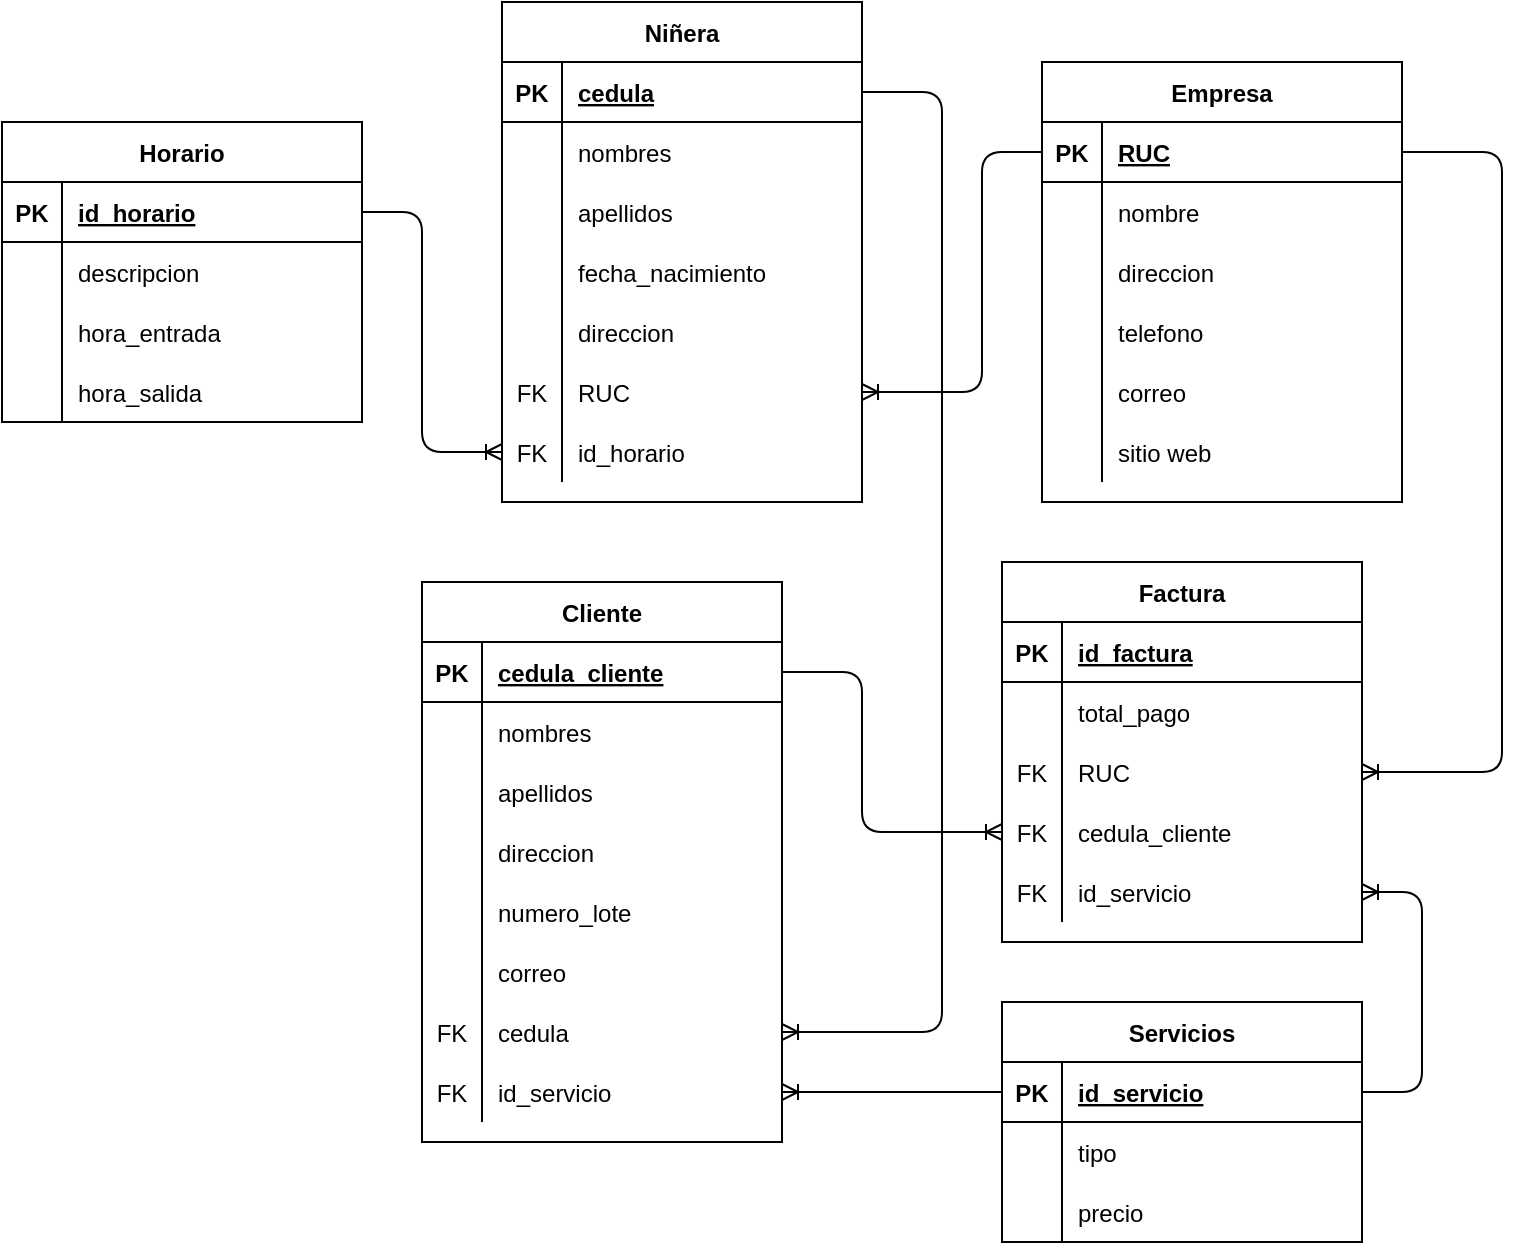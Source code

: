 <mxfile version="14.1.1" type="github">
  <diagram id="5tluQdL6xdT2zrSYv1yT" name="Page-1">
    <mxGraphModel dx="1693" dy="440" grid="1" gridSize="10" guides="1" tooltips="1" connect="1" arrows="1" fold="1" page="1" pageScale="1" pageWidth="827" pageHeight="1169" math="0" shadow="0">
      <root>
        <mxCell id="0" />
        <mxCell id="1" parent="0" />
        <mxCell id="ym8hI3b31hgyL1Go6r70-1" value="Empresa" style="shape=table;startSize=30;container=1;collapsible=1;childLayout=tableLayout;fixedRows=1;rowLines=0;fontStyle=1;align=center;resizeLast=1;" vertex="1" parent="1">
          <mxGeometry x="380" y="50" width="180" height="220" as="geometry" />
        </mxCell>
        <mxCell id="ym8hI3b31hgyL1Go6r70-2" value="" style="shape=partialRectangle;collapsible=0;dropTarget=0;pointerEvents=0;fillColor=none;top=0;left=0;bottom=1;right=0;points=[[0,0.5],[1,0.5]];portConstraint=eastwest;" vertex="1" parent="ym8hI3b31hgyL1Go6r70-1">
          <mxGeometry y="30" width="180" height="30" as="geometry" />
        </mxCell>
        <mxCell id="ym8hI3b31hgyL1Go6r70-3" value="PK" style="shape=partialRectangle;connectable=0;fillColor=none;top=0;left=0;bottom=0;right=0;fontStyle=1;overflow=hidden;" vertex="1" parent="ym8hI3b31hgyL1Go6r70-2">
          <mxGeometry width="30" height="30" as="geometry" />
        </mxCell>
        <mxCell id="ym8hI3b31hgyL1Go6r70-4" value="RUC" style="shape=partialRectangle;connectable=0;fillColor=none;top=0;left=0;bottom=0;right=0;align=left;spacingLeft=6;fontStyle=5;overflow=hidden;" vertex="1" parent="ym8hI3b31hgyL1Go6r70-2">
          <mxGeometry x="30" width="150" height="30" as="geometry" />
        </mxCell>
        <mxCell id="ym8hI3b31hgyL1Go6r70-5" value="" style="shape=partialRectangle;collapsible=0;dropTarget=0;pointerEvents=0;fillColor=none;top=0;left=0;bottom=0;right=0;points=[[0,0.5],[1,0.5]];portConstraint=eastwest;" vertex="1" parent="ym8hI3b31hgyL1Go6r70-1">
          <mxGeometry y="60" width="180" height="30" as="geometry" />
        </mxCell>
        <mxCell id="ym8hI3b31hgyL1Go6r70-6" value="" style="shape=partialRectangle;connectable=0;fillColor=none;top=0;left=0;bottom=0;right=0;editable=1;overflow=hidden;" vertex="1" parent="ym8hI3b31hgyL1Go6r70-5">
          <mxGeometry width="30" height="30" as="geometry" />
        </mxCell>
        <mxCell id="ym8hI3b31hgyL1Go6r70-7" value="nombre" style="shape=partialRectangle;connectable=0;fillColor=none;top=0;left=0;bottom=0;right=0;align=left;spacingLeft=6;overflow=hidden;" vertex="1" parent="ym8hI3b31hgyL1Go6r70-5">
          <mxGeometry x="30" width="150" height="30" as="geometry" />
        </mxCell>
        <mxCell id="ym8hI3b31hgyL1Go6r70-8" value="" style="shape=partialRectangle;collapsible=0;dropTarget=0;pointerEvents=0;fillColor=none;top=0;left=0;bottom=0;right=0;points=[[0,0.5],[1,0.5]];portConstraint=eastwest;" vertex="1" parent="ym8hI3b31hgyL1Go6r70-1">
          <mxGeometry y="90" width="180" height="30" as="geometry" />
        </mxCell>
        <mxCell id="ym8hI3b31hgyL1Go6r70-9" value="" style="shape=partialRectangle;connectable=0;fillColor=none;top=0;left=0;bottom=0;right=0;editable=1;overflow=hidden;" vertex="1" parent="ym8hI3b31hgyL1Go6r70-8">
          <mxGeometry width="30" height="30" as="geometry" />
        </mxCell>
        <mxCell id="ym8hI3b31hgyL1Go6r70-10" value="direccion" style="shape=partialRectangle;connectable=0;fillColor=none;top=0;left=0;bottom=0;right=0;align=left;spacingLeft=6;overflow=hidden;" vertex="1" parent="ym8hI3b31hgyL1Go6r70-8">
          <mxGeometry x="30" width="150" height="30" as="geometry" />
        </mxCell>
        <mxCell id="ym8hI3b31hgyL1Go6r70-11" value="" style="shape=partialRectangle;collapsible=0;dropTarget=0;pointerEvents=0;fillColor=none;top=0;left=0;bottom=0;right=0;points=[[0,0.5],[1,0.5]];portConstraint=eastwest;" vertex="1" parent="ym8hI3b31hgyL1Go6r70-1">
          <mxGeometry y="120" width="180" height="30" as="geometry" />
        </mxCell>
        <mxCell id="ym8hI3b31hgyL1Go6r70-12" value="" style="shape=partialRectangle;connectable=0;fillColor=none;top=0;left=0;bottom=0;right=0;editable=1;overflow=hidden;" vertex="1" parent="ym8hI3b31hgyL1Go6r70-11">
          <mxGeometry width="30" height="30" as="geometry" />
        </mxCell>
        <mxCell id="ym8hI3b31hgyL1Go6r70-13" value="telefono" style="shape=partialRectangle;connectable=0;fillColor=none;top=0;left=0;bottom=0;right=0;align=left;spacingLeft=6;overflow=hidden;" vertex="1" parent="ym8hI3b31hgyL1Go6r70-11">
          <mxGeometry x="30" width="150" height="30" as="geometry" />
        </mxCell>
        <mxCell id="ym8hI3b31hgyL1Go6r70-14" value="" style="shape=partialRectangle;collapsible=0;dropTarget=0;pointerEvents=0;fillColor=none;top=0;left=0;bottom=0;right=0;points=[[0,0.5],[1,0.5]];portConstraint=eastwest;" vertex="1" parent="ym8hI3b31hgyL1Go6r70-1">
          <mxGeometry y="150" width="180" height="30" as="geometry" />
        </mxCell>
        <mxCell id="ym8hI3b31hgyL1Go6r70-15" value="" style="shape=partialRectangle;connectable=0;fillColor=none;top=0;left=0;bottom=0;right=0;editable=1;overflow=hidden;" vertex="1" parent="ym8hI3b31hgyL1Go6r70-14">
          <mxGeometry width="30" height="30" as="geometry" />
        </mxCell>
        <mxCell id="ym8hI3b31hgyL1Go6r70-16" value="correo" style="shape=partialRectangle;connectable=0;fillColor=none;top=0;left=0;bottom=0;right=0;align=left;spacingLeft=6;overflow=hidden;" vertex="1" parent="ym8hI3b31hgyL1Go6r70-14">
          <mxGeometry x="30" width="150" height="30" as="geometry" />
        </mxCell>
        <mxCell id="ym8hI3b31hgyL1Go6r70-17" value="" style="shape=partialRectangle;collapsible=0;dropTarget=0;pointerEvents=0;fillColor=none;top=0;left=0;bottom=0;right=0;points=[[0,0.5],[1,0.5]];portConstraint=eastwest;" vertex="1" parent="ym8hI3b31hgyL1Go6r70-1">
          <mxGeometry y="180" width="180" height="30" as="geometry" />
        </mxCell>
        <mxCell id="ym8hI3b31hgyL1Go6r70-18" value="" style="shape=partialRectangle;connectable=0;fillColor=none;top=0;left=0;bottom=0;right=0;editable=1;overflow=hidden;" vertex="1" parent="ym8hI3b31hgyL1Go6r70-17">
          <mxGeometry width="30" height="30" as="geometry" />
        </mxCell>
        <mxCell id="ym8hI3b31hgyL1Go6r70-19" value="sitio web" style="shape=partialRectangle;connectable=0;fillColor=none;top=0;left=0;bottom=0;right=0;align=left;spacingLeft=6;overflow=hidden;" vertex="1" parent="ym8hI3b31hgyL1Go6r70-17">
          <mxGeometry x="30" width="150" height="30" as="geometry" />
        </mxCell>
        <mxCell id="ym8hI3b31hgyL1Go6r70-20" value="Niñera" style="shape=table;startSize=30;container=1;collapsible=1;childLayout=tableLayout;fixedRows=1;rowLines=0;fontStyle=1;align=center;resizeLast=1;" vertex="1" parent="1">
          <mxGeometry x="110" y="20" width="180" height="250" as="geometry" />
        </mxCell>
        <mxCell id="ym8hI3b31hgyL1Go6r70-21" value="" style="shape=partialRectangle;collapsible=0;dropTarget=0;pointerEvents=0;fillColor=none;top=0;left=0;bottom=1;right=0;points=[[0,0.5],[1,0.5]];portConstraint=eastwest;" vertex="1" parent="ym8hI3b31hgyL1Go6r70-20">
          <mxGeometry y="30" width="180" height="30" as="geometry" />
        </mxCell>
        <mxCell id="ym8hI3b31hgyL1Go6r70-22" value="PK" style="shape=partialRectangle;connectable=0;fillColor=none;top=0;left=0;bottom=0;right=0;fontStyle=1;overflow=hidden;" vertex="1" parent="ym8hI3b31hgyL1Go6r70-21">
          <mxGeometry width="30" height="30" as="geometry" />
        </mxCell>
        <mxCell id="ym8hI3b31hgyL1Go6r70-23" value="cedula" style="shape=partialRectangle;connectable=0;fillColor=none;top=0;left=0;bottom=0;right=0;align=left;spacingLeft=6;fontStyle=5;overflow=hidden;" vertex="1" parent="ym8hI3b31hgyL1Go6r70-21">
          <mxGeometry x="30" width="150" height="30" as="geometry" />
        </mxCell>
        <mxCell id="ym8hI3b31hgyL1Go6r70-24" value="" style="shape=partialRectangle;collapsible=0;dropTarget=0;pointerEvents=0;fillColor=none;top=0;left=0;bottom=0;right=0;points=[[0,0.5],[1,0.5]];portConstraint=eastwest;" vertex="1" parent="ym8hI3b31hgyL1Go6r70-20">
          <mxGeometry y="60" width="180" height="30" as="geometry" />
        </mxCell>
        <mxCell id="ym8hI3b31hgyL1Go6r70-25" value="" style="shape=partialRectangle;connectable=0;fillColor=none;top=0;left=0;bottom=0;right=0;editable=1;overflow=hidden;" vertex="1" parent="ym8hI3b31hgyL1Go6r70-24">
          <mxGeometry width="30" height="30" as="geometry" />
        </mxCell>
        <mxCell id="ym8hI3b31hgyL1Go6r70-26" value="nombres" style="shape=partialRectangle;connectable=0;fillColor=none;top=0;left=0;bottom=0;right=0;align=left;spacingLeft=6;overflow=hidden;" vertex="1" parent="ym8hI3b31hgyL1Go6r70-24">
          <mxGeometry x="30" width="150" height="30" as="geometry" />
        </mxCell>
        <mxCell id="ym8hI3b31hgyL1Go6r70-27" value="" style="shape=partialRectangle;collapsible=0;dropTarget=0;pointerEvents=0;fillColor=none;top=0;left=0;bottom=0;right=0;points=[[0,0.5],[1,0.5]];portConstraint=eastwest;" vertex="1" parent="ym8hI3b31hgyL1Go6r70-20">
          <mxGeometry y="90" width="180" height="30" as="geometry" />
        </mxCell>
        <mxCell id="ym8hI3b31hgyL1Go6r70-28" value="" style="shape=partialRectangle;connectable=0;fillColor=none;top=0;left=0;bottom=0;right=0;editable=1;overflow=hidden;" vertex="1" parent="ym8hI3b31hgyL1Go6r70-27">
          <mxGeometry width="30" height="30" as="geometry" />
        </mxCell>
        <mxCell id="ym8hI3b31hgyL1Go6r70-29" value="apellidos" style="shape=partialRectangle;connectable=0;fillColor=none;top=0;left=0;bottom=0;right=0;align=left;spacingLeft=6;overflow=hidden;" vertex="1" parent="ym8hI3b31hgyL1Go6r70-27">
          <mxGeometry x="30" width="150" height="30" as="geometry" />
        </mxCell>
        <mxCell id="ym8hI3b31hgyL1Go6r70-30" value="" style="shape=partialRectangle;collapsible=0;dropTarget=0;pointerEvents=0;fillColor=none;top=0;left=0;bottom=0;right=0;points=[[0,0.5],[1,0.5]];portConstraint=eastwest;" vertex="1" parent="ym8hI3b31hgyL1Go6r70-20">
          <mxGeometry y="120" width="180" height="30" as="geometry" />
        </mxCell>
        <mxCell id="ym8hI3b31hgyL1Go6r70-31" value="" style="shape=partialRectangle;connectable=0;fillColor=none;top=0;left=0;bottom=0;right=0;editable=1;overflow=hidden;" vertex="1" parent="ym8hI3b31hgyL1Go6r70-30">
          <mxGeometry width="30" height="30" as="geometry" />
        </mxCell>
        <mxCell id="ym8hI3b31hgyL1Go6r70-32" value="fecha_nacimiento" style="shape=partialRectangle;connectable=0;fillColor=none;top=0;left=0;bottom=0;right=0;align=left;spacingLeft=6;overflow=hidden;" vertex="1" parent="ym8hI3b31hgyL1Go6r70-30">
          <mxGeometry x="30" width="150" height="30" as="geometry" />
        </mxCell>
        <mxCell id="ym8hI3b31hgyL1Go6r70-33" value="" style="shape=partialRectangle;collapsible=0;dropTarget=0;pointerEvents=0;fillColor=none;top=0;left=0;bottom=0;right=0;points=[[0,0.5],[1,0.5]];portConstraint=eastwest;" vertex="1" parent="ym8hI3b31hgyL1Go6r70-20">
          <mxGeometry y="150" width="180" height="30" as="geometry" />
        </mxCell>
        <mxCell id="ym8hI3b31hgyL1Go6r70-34" value="" style="shape=partialRectangle;connectable=0;fillColor=none;top=0;left=0;bottom=0;right=0;editable=1;overflow=hidden;" vertex="1" parent="ym8hI3b31hgyL1Go6r70-33">
          <mxGeometry width="30" height="30" as="geometry" />
        </mxCell>
        <mxCell id="ym8hI3b31hgyL1Go6r70-35" value="direccion" style="shape=partialRectangle;connectable=0;fillColor=none;top=0;left=0;bottom=0;right=0;align=left;spacingLeft=6;overflow=hidden;" vertex="1" parent="ym8hI3b31hgyL1Go6r70-33">
          <mxGeometry x="30" width="150" height="30" as="geometry" />
        </mxCell>
        <mxCell id="ym8hI3b31hgyL1Go6r70-106" value="" style="shape=partialRectangle;collapsible=0;dropTarget=0;pointerEvents=0;fillColor=none;top=0;left=0;bottom=0;right=0;points=[[0,0.5],[1,0.5]];portConstraint=eastwest;" vertex="1" parent="ym8hI3b31hgyL1Go6r70-20">
          <mxGeometry y="180" width="180" height="30" as="geometry" />
        </mxCell>
        <mxCell id="ym8hI3b31hgyL1Go6r70-107" value="FK" style="shape=partialRectangle;connectable=0;fillColor=none;top=0;left=0;bottom=0;right=0;editable=1;overflow=hidden;" vertex="1" parent="ym8hI3b31hgyL1Go6r70-106">
          <mxGeometry width="30" height="30" as="geometry" />
        </mxCell>
        <mxCell id="ym8hI3b31hgyL1Go6r70-108" value="RUC" style="shape=partialRectangle;connectable=0;fillColor=none;top=0;left=0;bottom=0;right=0;align=left;spacingLeft=6;overflow=hidden;" vertex="1" parent="ym8hI3b31hgyL1Go6r70-106">
          <mxGeometry x="30" width="150" height="30" as="geometry" />
        </mxCell>
        <mxCell id="ym8hI3b31hgyL1Go6r70-123" value="" style="shape=partialRectangle;collapsible=0;dropTarget=0;pointerEvents=0;fillColor=none;top=0;left=0;bottom=0;right=0;points=[[0,0.5],[1,0.5]];portConstraint=eastwest;" vertex="1" parent="ym8hI3b31hgyL1Go6r70-20">
          <mxGeometry y="210" width="180" height="30" as="geometry" />
        </mxCell>
        <mxCell id="ym8hI3b31hgyL1Go6r70-124" value="FK" style="shape=partialRectangle;connectable=0;fillColor=none;top=0;left=0;bottom=0;right=0;editable=1;overflow=hidden;" vertex="1" parent="ym8hI3b31hgyL1Go6r70-123">
          <mxGeometry width="30" height="30" as="geometry" />
        </mxCell>
        <mxCell id="ym8hI3b31hgyL1Go6r70-125" value="id_horario" style="shape=partialRectangle;connectable=0;fillColor=none;top=0;left=0;bottom=0;right=0;align=left;spacingLeft=6;overflow=hidden;" vertex="1" parent="ym8hI3b31hgyL1Go6r70-123">
          <mxGeometry x="30" width="150" height="30" as="geometry" />
        </mxCell>
        <mxCell id="ym8hI3b31hgyL1Go6r70-42" value="Servicios" style="shape=table;startSize=30;container=1;collapsible=1;childLayout=tableLayout;fixedRows=1;rowLines=0;fontStyle=1;align=center;resizeLast=1;" vertex="1" parent="1">
          <mxGeometry x="360" y="520" width="180" height="120" as="geometry" />
        </mxCell>
        <mxCell id="ym8hI3b31hgyL1Go6r70-43" value="" style="shape=partialRectangle;collapsible=0;dropTarget=0;pointerEvents=0;fillColor=none;top=0;left=0;bottom=1;right=0;points=[[0,0.5],[1,0.5]];portConstraint=eastwest;" vertex="1" parent="ym8hI3b31hgyL1Go6r70-42">
          <mxGeometry y="30" width="180" height="30" as="geometry" />
        </mxCell>
        <mxCell id="ym8hI3b31hgyL1Go6r70-44" value="PK" style="shape=partialRectangle;connectable=0;fillColor=none;top=0;left=0;bottom=0;right=0;fontStyle=1;overflow=hidden;" vertex="1" parent="ym8hI3b31hgyL1Go6r70-43">
          <mxGeometry width="30" height="30" as="geometry" />
        </mxCell>
        <mxCell id="ym8hI3b31hgyL1Go6r70-45" value="id_servicio" style="shape=partialRectangle;connectable=0;fillColor=none;top=0;left=0;bottom=0;right=0;align=left;spacingLeft=6;fontStyle=5;overflow=hidden;" vertex="1" parent="ym8hI3b31hgyL1Go6r70-43">
          <mxGeometry x="30" width="150" height="30" as="geometry" />
        </mxCell>
        <mxCell id="ym8hI3b31hgyL1Go6r70-46" value="" style="shape=partialRectangle;collapsible=0;dropTarget=0;pointerEvents=0;fillColor=none;top=0;left=0;bottom=0;right=0;points=[[0,0.5],[1,0.5]];portConstraint=eastwest;" vertex="1" parent="ym8hI3b31hgyL1Go6r70-42">
          <mxGeometry y="60" width="180" height="30" as="geometry" />
        </mxCell>
        <mxCell id="ym8hI3b31hgyL1Go6r70-47" value="" style="shape=partialRectangle;connectable=0;fillColor=none;top=0;left=0;bottom=0;right=0;editable=1;overflow=hidden;" vertex="1" parent="ym8hI3b31hgyL1Go6r70-46">
          <mxGeometry width="30" height="30" as="geometry" />
        </mxCell>
        <mxCell id="ym8hI3b31hgyL1Go6r70-48" value="tipo" style="shape=partialRectangle;connectable=0;fillColor=none;top=0;left=0;bottom=0;right=0;align=left;spacingLeft=6;overflow=hidden;" vertex="1" parent="ym8hI3b31hgyL1Go6r70-46">
          <mxGeometry x="30" width="150" height="30" as="geometry" />
        </mxCell>
        <mxCell id="ym8hI3b31hgyL1Go6r70-49" value="" style="shape=partialRectangle;collapsible=0;dropTarget=0;pointerEvents=0;fillColor=none;top=0;left=0;bottom=0;right=0;points=[[0,0.5],[1,0.5]];portConstraint=eastwest;" vertex="1" parent="ym8hI3b31hgyL1Go6r70-42">
          <mxGeometry y="90" width="180" height="30" as="geometry" />
        </mxCell>
        <mxCell id="ym8hI3b31hgyL1Go6r70-50" value="" style="shape=partialRectangle;connectable=0;fillColor=none;top=0;left=0;bottom=0;right=0;editable=1;overflow=hidden;" vertex="1" parent="ym8hI3b31hgyL1Go6r70-49">
          <mxGeometry width="30" height="30" as="geometry" />
        </mxCell>
        <mxCell id="ym8hI3b31hgyL1Go6r70-51" value="precio" style="shape=partialRectangle;connectable=0;fillColor=none;top=0;left=0;bottom=0;right=0;align=left;spacingLeft=6;overflow=hidden;" vertex="1" parent="ym8hI3b31hgyL1Go6r70-49">
          <mxGeometry x="30" width="150" height="30" as="geometry" />
        </mxCell>
        <mxCell id="ym8hI3b31hgyL1Go6r70-55" value="Cliente" style="shape=table;startSize=30;container=1;collapsible=1;childLayout=tableLayout;fixedRows=1;rowLines=0;fontStyle=1;align=center;resizeLast=1;" vertex="1" parent="1">
          <mxGeometry x="70" y="310" width="180" height="280" as="geometry" />
        </mxCell>
        <mxCell id="ym8hI3b31hgyL1Go6r70-56" value="" style="shape=partialRectangle;collapsible=0;dropTarget=0;pointerEvents=0;fillColor=none;top=0;left=0;bottom=1;right=0;points=[[0,0.5],[1,0.5]];portConstraint=eastwest;" vertex="1" parent="ym8hI3b31hgyL1Go6r70-55">
          <mxGeometry y="30" width="180" height="30" as="geometry" />
        </mxCell>
        <mxCell id="ym8hI3b31hgyL1Go6r70-57" value="PK" style="shape=partialRectangle;connectable=0;fillColor=none;top=0;left=0;bottom=0;right=0;fontStyle=1;overflow=hidden;" vertex="1" parent="ym8hI3b31hgyL1Go6r70-56">
          <mxGeometry width="30" height="30" as="geometry" />
        </mxCell>
        <mxCell id="ym8hI3b31hgyL1Go6r70-58" value="cedula_cliente" style="shape=partialRectangle;connectable=0;fillColor=none;top=0;left=0;bottom=0;right=0;align=left;spacingLeft=6;fontStyle=5;overflow=hidden;" vertex="1" parent="ym8hI3b31hgyL1Go6r70-56">
          <mxGeometry x="30" width="150" height="30" as="geometry" />
        </mxCell>
        <mxCell id="ym8hI3b31hgyL1Go6r70-59" value="" style="shape=partialRectangle;collapsible=0;dropTarget=0;pointerEvents=0;fillColor=none;top=0;left=0;bottom=0;right=0;points=[[0,0.5],[1,0.5]];portConstraint=eastwest;" vertex="1" parent="ym8hI3b31hgyL1Go6r70-55">
          <mxGeometry y="60" width="180" height="30" as="geometry" />
        </mxCell>
        <mxCell id="ym8hI3b31hgyL1Go6r70-60" value="" style="shape=partialRectangle;connectable=0;fillColor=none;top=0;left=0;bottom=0;right=0;editable=1;overflow=hidden;" vertex="1" parent="ym8hI3b31hgyL1Go6r70-59">
          <mxGeometry width="30" height="30" as="geometry" />
        </mxCell>
        <mxCell id="ym8hI3b31hgyL1Go6r70-61" value="nombres" style="shape=partialRectangle;connectable=0;fillColor=none;top=0;left=0;bottom=0;right=0;align=left;spacingLeft=6;overflow=hidden;" vertex="1" parent="ym8hI3b31hgyL1Go6r70-59">
          <mxGeometry x="30" width="150" height="30" as="geometry" />
        </mxCell>
        <mxCell id="ym8hI3b31hgyL1Go6r70-62" value="" style="shape=partialRectangle;collapsible=0;dropTarget=0;pointerEvents=0;fillColor=none;top=0;left=0;bottom=0;right=0;points=[[0,0.5],[1,0.5]];portConstraint=eastwest;" vertex="1" parent="ym8hI3b31hgyL1Go6r70-55">
          <mxGeometry y="90" width="180" height="30" as="geometry" />
        </mxCell>
        <mxCell id="ym8hI3b31hgyL1Go6r70-63" value="" style="shape=partialRectangle;connectable=0;fillColor=none;top=0;left=0;bottom=0;right=0;editable=1;overflow=hidden;" vertex="1" parent="ym8hI3b31hgyL1Go6r70-62">
          <mxGeometry width="30" height="30" as="geometry" />
        </mxCell>
        <mxCell id="ym8hI3b31hgyL1Go6r70-64" value="apellidos" style="shape=partialRectangle;connectable=0;fillColor=none;top=0;left=0;bottom=0;right=0;align=left;spacingLeft=6;overflow=hidden;" vertex="1" parent="ym8hI3b31hgyL1Go6r70-62">
          <mxGeometry x="30" width="150" height="30" as="geometry" />
        </mxCell>
        <mxCell id="ym8hI3b31hgyL1Go6r70-65" value="" style="shape=partialRectangle;collapsible=0;dropTarget=0;pointerEvents=0;fillColor=none;top=0;left=0;bottom=0;right=0;points=[[0,0.5],[1,0.5]];portConstraint=eastwest;" vertex="1" parent="ym8hI3b31hgyL1Go6r70-55">
          <mxGeometry y="120" width="180" height="30" as="geometry" />
        </mxCell>
        <mxCell id="ym8hI3b31hgyL1Go6r70-66" value="" style="shape=partialRectangle;connectable=0;fillColor=none;top=0;left=0;bottom=0;right=0;editable=1;overflow=hidden;" vertex="1" parent="ym8hI3b31hgyL1Go6r70-65">
          <mxGeometry width="30" height="30" as="geometry" />
        </mxCell>
        <mxCell id="ym8hI3b31hgyL1Go6r70-67" value="direccion" style="shape=partialRectangle;connectable=0;fillColor=none;top=0;left=0;bottom=0;right=0;align=left;spacingLeft=6;overflow=hidden;" vertex="1" parent="ym8hI3b31hgyL1Go6r70-65">
          <mxGeometry x="30" width="150" height="30" as="geometry" />
        </mxCell>
        <mxCell id="ym8hI3b31hgyL1Go6r70-68" value="" style="shape=partialRectangle;collapsible=0;dropTarget=0;pointerEvents=0;fillColor=none;top=0;left=0;bottom=0;right=0;points=[[0,0.5],[1,0.5]];portConstraint=eastwest;" vertex="1" parent="ym8hI3b31hgyL1Go6r70-55">
          <mxGeometry y="150" width="180" height="30" as="geometry" />
        </mxCell>
        <mxCell id="ym8hI3b31hgyL1Go6r70-69" value="" style="shape=partialRectangle;connectable=0;fillColor=none;top=0;left=0;bottom=0;right=0;editable=1;overflow=hidden;" vertex="1" parent="ym8hI3b31hgyL1Go6r70-68">
          <mxGeometry width="30" height="30" as="geometry" />
        </mxCell>
        <mxCell id="ym8hI3b31hgyL1Go6r70-70" value="numero_lote" style="shape=partialRectangle;connectable=0;fillColor=none;top=0;left=0;bottom=0;right=0;align=left;spacingLeft=6;overflow=hidden;" vertex="1" parent="ym8hI3b31hgyL1Go6r70-68">
          <mxGeometry x="30" width="150" height="30" as="geometry" />
        </mxCell>
        <mxCell id="ym8hI3b31hgyL1Go6r70-71" value="" style="shape=partialRectangle;collapsible=0;dropTarget=0;pointerEvents=0;fillColor=none;top=0;left=0;bottom=0;right=0;points=[[0,0.5],[1,0.5]];portConstraint=eastwest;" vertex="1" parent="ym8hI3b31hgyL1Go6r70-55">
          <mxGeometry y="180" width="180" height="30" as="geometry" />
        </mxCell>
        <mxCell id="ym8hI3b31hgyL1Go6r70-72" value="" style="shape=partialRectangle;connectable=0;fillColor=none;top=0;left=0;bottom=0;right=0;editable=1;overflow=hidden;" vertex="1" parent="ym8hI3b31hgyL1Go6r70-71">
          <mxGeometry width="30" height="30" as="geometry" />
        </mxCell>
        <mxCell id="ym8hI3b31hgyL1Go6r70-73" value="correo" style="shape=partialRectangle;connectable=0;fillColor=none;top=0;left=0;bottom=0;right=0;align=left;spacingLeft=6;overflow=hidden;" vertex="1" parent="ym8hI3b31hgyL1Go6r70-71">
          <mxGeometry x="30" width="150" height="30" as="geometry" />
        </mxCell>
        <mxCell id="ym8hI3b31hgyL1Go6r70-103" value="" style="shape=partialRectangle;collapsible=0;dropTarget=0;pointerEvents=0;fillColor=none;top=0;left=0;bottom=0;right=0;points=[[0,0.5],[1,0.5]];portConstraint=eastwest;" vertex="1" parent="ym8hI3b31hgyL1Go6r70-55">
          <mxGeometry y="210" width="180" height="30" as="geometry" />
        </mxCell>
        <mxCell id="ym8hI3b31hgyL1Go6r70-104" value="FK" style="shape=partialRectangle;connectable=0;fillColor=none;top=0;left=0;bottom=0;right=0;editable=1;overflow=hidden;" vertex="1" parent="ym8hI3b31hgyL1Go6r70-103">
          <mxGeometry width="30" height="30" as="geometry" />
        </mxCell>
        <mxCell id="ym8hI3b31hgyL1Go6r70-105" value="cedula" style="shape=partialRectangle;connectable=0;fillColor=none;top=0;left=0;bottom=0;right=0;align=left;spacingLeft=6;overflow=hidden;" vertex="1" parent="ym8hI3b31hgyL1Go6r70-103">
          <mxGeometry x="30" width="150" height="30" as="geometry" />
        </mxCell>
        <mxCell id="ym8hI3b31hgyL1Go6r70-109" value="" style="shape=partialRectangle;collapsible=0;dropTarget=0;pointerEvents=0;fillColor=none;top=0;left=0;bottom=0;right=0;points=[[0,0.5],[1,0.5]];portConstraint=eastwest;" vertex="1" parent="ym8hI3b31hgyL1Go6r70-55">
          <mxGeometry y="240" width="180" height="30" as="geometry" />
        </mxCell>
        <mxCell id="ym8hI3b31hgyL1Go6r70-110" value="FK" style="shape=partialRectangle;connectable=0;fillColor=none;top=0;left=0;bottom=0;right=0;editable=1;overflow=hidden;" vertex="1" parent="ym8hI3b31hgyL1Go6r70-109">
          <mxGeometry width="30" height="30" as="geometry" />
        </mxCell>
        <mxCell id="ym8hI3b31hgyL1Go6r70-111" value="id_servicio" style="shape=partialRectangle;connectable=0;fillColor=none;top=0;left=0;bottom=0;right=0;align=left;spacingLeft=6;overflow=hidden;" vertex="1" parent="ym8hI3b31hgyL1Go6r70-109">
          <mxGeometry x="30" width="150" height="30" as="geometry" />
        </mxCell>
        <mxCell id="ym8hI3b31hgyL1Go6r70-74" value="Factura" style="shape=table;startSize=30;container=1;collapsible=1;childLayout=tableLayout;fixedRows=1;rowLines=0;fontStyle=1;align=center;resizeLast=1;" vertex="1" parent="1">
          <mxGeometry x="360" y="300" width="180" height="190" as="geometry" />
        </mxCell>
        <mxCell id="ym8hI3b31hgyL1Go6r70-75" value="" style="shape=partialRectangle;collapsible=0;dropTarget=0;pointerEvents=0;fillColor=none;top=0;left=0;bottom=1;right=0;points=[[0,0.5],[1,0.5]];portConstraint=eastwest;" vertex="1" parent="ym8hI3b31hgyL1Go6r70-74">
          <mxGeometry y="30" width="180" height="30" as="geometry" />
        </mxCell>
        <mxCell id="ym8hI3b31hgyL1Go6r70-76" value="PK" style="shape=partialRectangle;connectable=0;fillColor=none;top=0;left=0;bottom=0;right=0;fontStyle=1;overflow=hidden;" vertex="1" parent="ym8hI3b31hgyL1Go6r70-75">
          <mxGeometry width="30" height="30" as="geometry" />
        </mxCell>
        <mxCell id="ym8hI3b31hgyL1Go6r70-77" value="id_factura" style="shape=partialRectangle;connectable=0;fillColor=none;top=0;left=0;bottom=0;right=0;align=left;spacingLeft=6;fontStyle=5;overflow=hidden;" vertex="1" parent="ym8hI3b31hgyL1Go6r70-75">
          <mxGeometry x="30" width="150" height="30" as="geometry" />
        </mxCell>
        <mxCell id="ym8hI3b31hgyL1Go6r70-78" value="" style="shape=partialRectangle;collapsible=0;dropTarget=0;pointerEvents=0;fillColor=none;top=0;left=0;bottom=0;right=0;points=[[0,0.5],[1,0.5]];portConstraint=eastwest;" vertex="1" parent="ym8hI3b31hgyL1Go6r70-74">
          <mxGeometry y="60" width="180" height="30" as="geometry" />
        </mxCell>
        <mxCell id="ym8hI3b31hgyL1Go6r70-79" value="" style="shape=partialRectangle;connectable=0;fillColor=none;top=0;left=0;bottom=0;right=0;editable=1;overflow=hidden;" vertex="1" parent="ym8hI3b31hgyL1Go6r70-78">
          <mxGeometry width="30" height="30" as="geometry" />
        </mxCell>
        <mxCell id="ym8hI3b31hgyL1Go6r70-80" value="total_pago" style="shape=partialRectangle;connectable=0;fillColor=none;top=0;left=0;bottom=0;right=0;align=left;spacingLeft=6;overflow=hidden;" vertex="1" parent="ym8hI3b31hgyL1Go6r70-78">
          <mxGeometry x="30" width="150" height="30" as="geometry" />
        </mxCell>
        <mxCell id="ym8hI3b31hgyL1Go6r70-81" value="" style="shape=partialRectangle;collapsible=0;dropTarget=0;pointerEvents=0;fillColor=none;top=0;left=0;bottom=0;right=0;points=[[0,0.5],[1,0.5]];portConstraint=eastwest;" vertex="1" parent="ym8hI3b31hgyL1Go6r70-74">
          <mxGeometry y="90" width="180" height="30" as="geometry" />
        </mxCell>
        <mxCell id="ym8hI3b31hgyL1Go6r70-82" value="FK" style="shape=partialRectangle;connectable=0;fillColor=none;top=0;left=0;bottom=0;right=0;editable=1;overflow=hidden;" vertex="1" parent="ym8hI3b31hgyL1Go6r70-81">
          <mxGeometry width="30" height="30" as="geometry" />
        </mxCell>
        <mxCell id="ym8hI3b31hgyL1Go6r70-83" value="RUC" style="shape=partialRectangle;connectable=0;fillColor=none;top=0;left=0;bottom=0;right=0;align=left;spacingLeft=6;overflow=hidden;" vertex="1" parent="ym8hI3b31hgyL1Go6r70-81">
          <mxGeometry x="30" width="150" height="30" as="geometry" />
        </mxCell>
        <mxCell id="ym8hI3b31hgyL1Go6r70-84" value="" style="shape=partialRectangle;collapsible=0;dropTarget=0;pointerEvents=0;fillColor=none;top=0;left=0;bottom=0;right=0;points=[[0,0.5],[1,0.5]];portConstraint=eastwest;" vertex="1" parent="ym8hI3b31hgyL1Go6r70-74">
          <mxGeometry y="120" width="180" height="30" as="geometry" />
        </mxCell>
        <mxCell id="ym8hI3b31hgyL1Go6r70-85" value="FK" style="shape=partialRectangle;connectable=0;fillColor=none;top=0;left=0;bottom=0;right=0;editable=1;overflow=hidden;" vertex="1" parent="ym8hI3b31hgyL1Go6r70-84">
          <mxGeometry width="30" height="30" as="geometry" />
        </mxCell>
        <mxCell id="ym8hI3b31hgyL1Go6r70-86" value="cedula_cliente" style="shape=partialRectangle;connectable=0;fillColor=none;top=0;left=0;bottom=0;right=0;align=left;spacingLeft=6;overflow=hidden;" vertex="1" parent="ym8hI3b31hgyL1Go6r70-84">
          <mxGeometry x="30" width="150" height="30" as="geometry" />
        </mxCell>
        <mxCell id="ym8hI3b31hgyL1Go6r70-100" value="" style="shape=partialRectangle;collapsible=0;dropTarget=0;pointerEvents=0;fillColor=none;top=0;left=0;bottom=0;right=0;points=[[0,0.5],[1,0.5]];portConstraint=eastwest;" vertex="1" parent="ym8hI3b31hgyL1Go6r70-74">
          <mxGeometry y="150" width="180" height="30" as="geometry" />
        </mxCell>
        <mxCell id="ym8hI3b31hgyL1Go6r70-101" value="FK" style="shape=partialRectangle;connectable=0;fillColor=none;top=0;left=0;bottom=0;right=0;editable=1;overflow=hidden;" vertex="1" parent="ym8hI3b31hgyL1Go6r70-100">
          <mxGeometry width="30" height="30" as="geometry" />
        </mxCell>
        <mxCell id="ym8hI3b31hgyL1Go6r70-102" value="id_servicio" style="shape=partialRectangle;connectable=0;fillColor=none;top=0;left=0;bottom=0;right=0;align=left;spacingLeft=6;overflow=hidden;" vertex="1" parent="ym8hI3b31hgyL1Go6r70-100">
          <mxGeometry x="30" width="150" height="30" as="geometry" />
        </mxCell>
        <mxCell id="ym8hI3b31hgyL1Go6r70-87" value="Horario" style="shape=table;startSize=30;container=1;collapsible=1;childLayout=tableLayout;fixedRows=1;rowLines=0;fontStyle=1;align=center;resizeLast=1;" vertex="1" parent="1">
          <mxGeometry x="-140" y="80" width="180" height="150" as="geometry" />
        </mxCell>
        <mxCell id="ym8hI3b31hgyL1Go6r70-88" value="" style="shape=partialRectangle;collapsible=0;dropTarget=0;pointerEvents=0;fillColor=none;top=0;left=0;bottom=1;right=0;points=[[0,0.5],[1,0.5]];portConstraint=eastwest;" vertex="1" parent="ym8hI3b31hgyL1Go6r70-87">
          <mxGeometry y="30" width="180" height="30" as="geometry" />
        </mxCell>
        <mxCell id="ym8hI3b31hgyL1Go6r70-89" value="PK" style="shape=partialRectangle;connectable=0;fillColor=none;top=0;left=0;bottom=0;right=0;fontStyle=1;overflow=hidden;" vertex="1" parent="ym8hI3b31hgyL1Go6r70-88">
          <mxGeometry width="30" height="30" as="geometry" />
        </mxCell>
        <mxCell id="ym8hI3b31hgyL1Go6r70-90" value="id_horario" style="shape=partialRectangle;connectable=0;fillColor=none;top=0;left=0;bottom=0;right=0;align=left;spacingLeft=6;fontStyle=5;overflow=hidden;" vertex="1" parent="ym8hI3b31hgyL1Go6r70-88">
          <mxGeometry x="30" width="150" height="30" as="geometry" />
        </mxCell>
        <mxCell id="ym8hI3b31hgyL1Go6r70-91" value="" style="shape=partialRectangle;collapsible=0;dropTarget=0;pointerEvents=0;fillColor=none;top=0;left=0;bottom=0;right=0;points=[[0,0.5],[1,0.5]];portConstraint=eastwest;" vertex="1" parent="ym8hI3b31hgyL1Go6r70-87">
          <mxGeometry y="60" width="180" height="30" as="geometry" />
        </mxCell>
        <mxCell id="ym8hI3b31hgyL1Go6r70-92" value="" style="shape=partialRectangle;connectable=0;fillColor=none;top=0;left=0;bottom=0;right=0;editable=1;overflow=hidden;" vertex="1" parent="ym8hI3b31hgyL1Go6r70-91">
          <mxGeometry width="30" height="30" as="geometry" />
        </mxCell>
        <mxCell id="ym8hI3b31hgyL1Go6r70-93" value="descripcion" style="shape=partialRectangle;connectable=0;fillColor=none;top=0;left=0;bottom=0;right=0;align=left;spacingLeft=6;overflow=hidden;" vertex="1" parent="ym8hI3b31hgyL1Go6r70-91">
          <mxGeometry x="30" width="150" height="30" as="geometry" />
        </mxCell>
        <mxCell id="ym8hI3b31hgyL1Go6r70-94" value="" style="shape=partialRectangle;collapsible=0;dropTarget=0;pointerEvents=0;fillColor=none;top=0;left=0;bottom=0;right=0;points=[[0,0.5],[1,0.5]];portConstraint=eastwest;" vertex="1" parent="ym8hI3b31hgyL1Go6r70-87">
          <mxGeometry y="90" width="180" height="30" as="geometry" />
        </mxCell>
        <mxCell id="ym8hI3b31hgyL1Go6r70-95" value="" style="shape=partialRectangle;connectable=0;fillColor=none;top=0;left=0;bottom=0;right=0;editable=1;overflow=hidden;" vertex="1" parent="ym8hI3b31hgyL1Go6r70-94">
          <mxGeometry width="30" height="30" as="geometry" />
        </mxCell>
        <mxCell id="ym8hI3b31hgyL1Go6r70-96" value="hora_entrada" style="shape=partialRectangle;connectable=0;fillColor=none;top=0;left=0;bottom=0;right=0;align=left;spacingLeft=6;overflow=hidden;" vertex="1" parent="ym8hI3b31hgyL1Go6r70-94">
          <mxGeometry x="30" width="150" height="30" as="geometry" />
        </mxCell>
        <mxCell id="ym8hI3b31hgyL1Go6r70-97" value="" style="shape=partialRectangle;collapsible=0;dropTarget=0;pointerEvents=0;fillColor=none;top=0;left=0;bottom=0;right=0;points=[[0,0.5],[1,0.5]];portConstraint=eastwest;" vertex="1" parent="ym8hI3b31hgyL1Go6r70-87">
          <mxGeometry y="120" width="180" height="30" as="geometry" />
        </mxCell>
        <mxCell id="ym8hI3b31hgyL1Go6r70-98" value="" style="shape=partialRectangle;connectable=0;fillColor=none;top=0;left=0;bottom=0;right=0;editable=1;overflow=hidden;" vertex="1" parent="ym8hI3b31hgyL1Go6r70-97">
          <mxGeometry width="30" height="30" as="geometry" />
        </mxCell>
        <mxCell id="ym8hI3b31hgyL1Go6r70-99" value="hora_salida" style="shape=partialRectangle;connectable=0;fillColor=none;top=0;left=0;bottom=0;right=0;align=left;spacingLeft=6;overflow=hidden;" vertex="1" parent="ym8hI3b31hgyL1Go6r70-97">
          <mxGeometry x="30" width="150" height="30" as="geometry" />
        </mxCell>
        <mxCell id="ym8hI3b31hgyL1Go6r70-112" value="" style="fontSize=12;html=1;endArrow=ERoneToMany;entryX=0;entryY=0.5;entryDx=0;entryDy=0;exitX=1;exitY=0.5;exitDx=0;exitDy=0;" edge="1" parent="1" source="ym8hI3b31hgyL1Go6r70-88" target="ym8hI3b31hgyL1Go6r70-123">
          <mxGeometry width="100" height="100" relative="1" as="geometry">
            <mxPoint x="50" y="20" as="sourcePoint" />
            <mxPoint x="100" y="200" as="targetPoint" />
            <Array as="points">
              <mxPoint x="70" y="125" />
              <mxPoint x="70" y="245" />
            </Array>
          </mxGeometry>
        </mxCell>
        <mxCell id="ym8hI3b31hgyL1Go6r70-113" value="" style="fontSize=12;html=1;endArrow=ERoneToMany;entryX=1;entryY=0.5;entryDx=0;entryDy=0;exitX=0;exitY=0.5;exitDx=0;exitDy=0;" edge="1" parent="1" source="ym8hI3b31hgyL1Go6r70-2" target="ym8hI3b31hgyL1Go6r70-106">
          <mxGeometry width="100" height="100" relative="1" as="geometry">
            <mxPoint x="270" y="340" as="sourcePoint" />
            <mxPoint x="370" y="240" as="targetPoint" />
            <Array as="points">
              <mxPoint x="350" y="95" />
              <mxPoint x="350" y="215" />
            </Array>
          </mxGeometry>
        </mxCell>
        <mxCell id="ym8hI3b31hgyL1Go6r70-117" value="" style="fontSize=12;html=1;endArrow=ERoneToMany;exitX=1;exitY=0.5;exitDx=0;exitDy=0;entryX=0;entryY=0.5;entryDx=0;entryDy=0;" edge="1" parent="1" source="ym8hI3b31hgyL1Go6r70-56" target="ym8hI3b31hgyL1Go6r70-84">
          <mxGeometry width="100" height="100" relative="1" as="geometry">
            <mxPoint x="330" y="420" as="sourcePoint" />
            <mxPoint x="430" y="320" as="targetPoint" />
            <Array as="points">
              <mxPoint x="290" y="355" />
              <mxPoint x="290" y="435" />
            </Array>
          </mxGeometry>
        </mxCell>
        <mxCell id="ym8hI3b31hgyL1Go6r70-118" value="" style="fontSize=12;html=1;endArrow=ERoneToMany;exitX=1;exitY=0.5;exitDx=0;exitDy=0;entryX=1;entryY=0.5;entryDx=0;entryDy=0;" edge="1" parent="1" source="ym8hI3b31hgyL1Go6r70-43" target="ym8hI3b31hgyL1Go6r70-100">
          <mxGeometry width="100" height="100" relative="1" as="geometry">
            <mxPoint x="240" y="530" as="sourcePoint" />
            <mxPoint x="340" y="430" as="targetPoint" />
            <Array as="points">
              <mxPoint x="570" y="565" />
              <mxPoint x="570" y="465" />
            </Array>
          </mxGeometry>
        </mxCell>
        <mxCell id="ym8hI3b31hgyL1Go6r70-119" value="" style="fontSize=12;html=1;endArrow=ERoneToMany;entryX=1;entryY=0.5;entryDx=0;entryDy=0;exitX=1;exitY=0.5;exitDx=0;exitDy=0;" edge="1" parent="1" source="ym8hI3b31hgyL1Go6r70-21" target="ym8hI3b31hgyL1Go6r70-103">
          <mxGeometry width="100" height="100" relative="1" as="geometry">
            <mxPoint x="320" y="290" as="sourcePoint" />
            <mxPoint x="260" y="370" as="targetPoint" />
            <Array as="points">
              <mxPoint x="330" y="65" />
              <mxPoint x="330" y="535" />
            </Array>
          </mxGeometry>
        </mxCell>
        <mxCell id="ym8hI3b31hgyL1Go6r70-120" value="" style="fontSize=12;html=1;endArrow=ERoneToMany;exitX=0;exitY=0.5;exitDx=0;exitDy=0;entryX=1;entryY=0.5;entryDx=0;entryDy=0;" edge="1" parent="1" source="ym8hI3b31hgyL1Go6r70-43" target="ym8hI3b31hgyL1Go6r70-109">
          <mxGeometry width="100" height="100" relative="1" as="geometry">
            <mxPoint x="160" y="620" as="sourcePoint" />
            <mxPoint x="260" y="520" as="targetPoint" />
          </mxGeometry>
        </mxCell>
        <mxCell id="ym8hI3b31hgyL1Go6r70-121" value="" style="fontSize=12;html=1;endArrow=ERoneToMany;entryX=1;entryY=0.5;entryDx=0;entryDy=0;exitX=1;exitY=0.5;exitDx=0;exitDy=0;" edge="1" parent="1" source="ym8hI3b31hgyL1Go6r70-2" target="ym8hI3b31hgyL1Go6r70-81">
          <mxGeometry width="100" height="100" relative="1" as="geometry">
            <mxPoint x="650" y="180" as="sourcePoint" />
            <mxPoint x="450" y="300" as="targetPoint" />
            <Array as="points">
              <mxPoint x="610" y="95" />
              <mxPoint x="610" y="405" />
            </Array>
          </mxGeometry>
        </mxCell>
      </root>
    </mxGraphModel>
  </diagram>
</mxfile>
